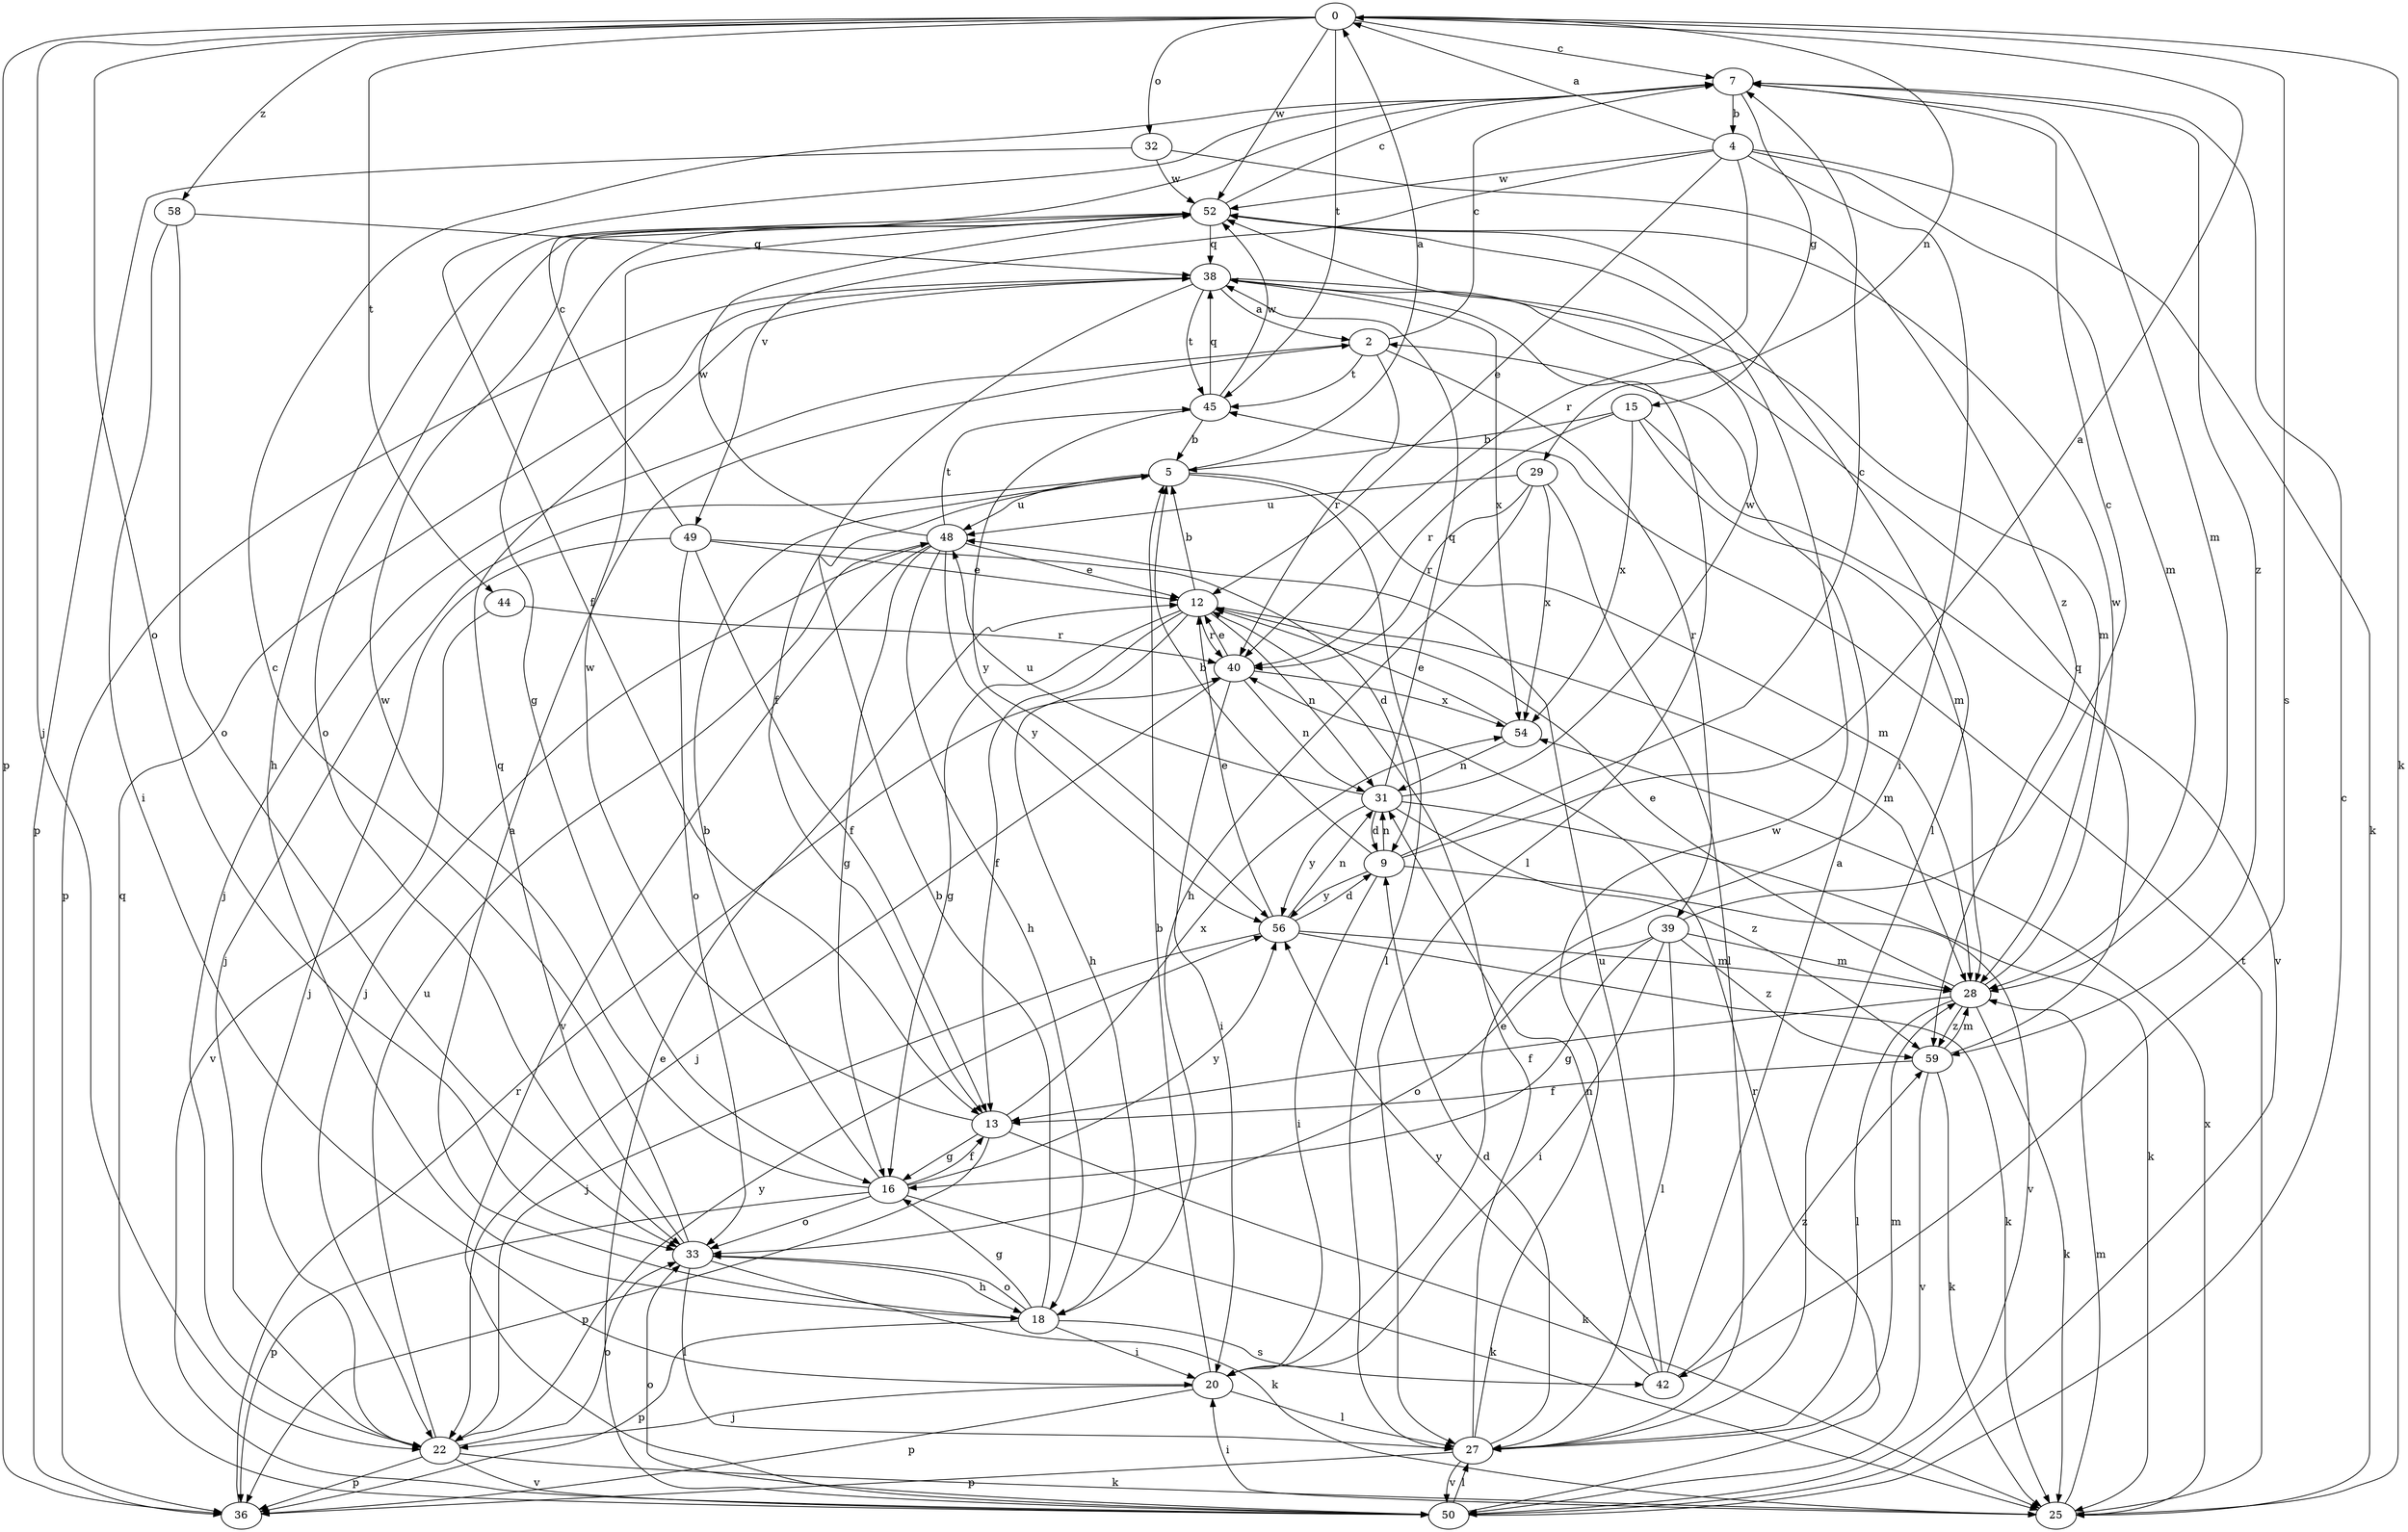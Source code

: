 strict digraph  {
0;
2;
4;
5;
7;
9;
12;
13;
15;
16;
18;
20;
22;
25;
27;
28;
29;
31;
32;
33;
36;
38;
39;
40;
42;
44;
45;
48;
49;
50;
52;
54;
56;
58;
59;
0 -> 7  [label=c];
0 -> 22  [label=j];
0 -> 25  [label=k];
0 -> 29  [label=n];
0 -> 32  [label=o];
0 -> 33  [label=o];
0 -> 36  [label=p];
0 -> 42  [label=s];
0 -> 44  [label=t];
0 -> 45  [label=t];
0 -> 52  [label=w];
0 -> 58  [label=z];
2 -> 7  [label=c];
2 -> 22  [label=j];
2 -> 39  [label=r];
2 -> 40  [label=r];
2 -> 45  [label=t];
4 -> 0  [label=a];
4 -> 12  [label=e];
4 -> 20  [label=i];
4 -> 25  [label=k];
4 -> 28  [label=m];
4 -> 40  [label=r];
4 -> 49  [label=v];
4 -> 52  [label=w];
5 -> 0  [label=a];
5 -> 22  [label=j];
5 -> 27  [label=l];
5 -> 28  [label=m];
5 -> 48  [label=u];
7 -> 4  [label=b];
7 -> 13  [label=f];
7 -> 15  [label=g];
7 -> 28  [label=m];
7 -> 59  [label=z];
9 -> 0  [label=a];
9 -> 5  [label=b];
9 -> 7  [label=c];
9 -> 20  [label=i];
9 -> 31  [label=n];
9 -> 50  [label=v];
9 -> 56  [label=y];
12 -> 5  [label=b];
12 -> 13  [label=f];
12 -> 16  [label=g];
12 -> 18  [label=h];
12 -> 28  [label=m];
12 -> 31  [label=n];
12 -> 40  [label=r];
13 -> 16  [label=g];
13 -> 25  [label=k];
13 -> 36  [label=p];
13 -> 52  [label=w];
13 -> 54  [label=x];
15 -> 5  [label=b];
15 -> 28  [label=m];
15 -> 40  [label=r];
15 -> 50  [label=v];
15 -> 54  [label=x];
16 -> 5  [label=b];
16 -> 13  [label=f];
16 -> 25  [label=k];
16 -> 33  [label=o];
16 -> 36  [label=p];
16 -> 52  [label=w];
16 -> 56  [label=y];
18 -> 2  [label=a];
18 -> 5  [label=b];
18 -> 16  [label=g];
18 -> 20  [label=i];
18 -> 33  [label=o];
18 -> 36  [label=p];
18 -> 42  [label=s];
20 -> 5  [label=b];
20 -> 22  [label=j];
20 -> 27  [label=l];
20 -> 36  [label=p];
22 -> 25  [label=k];
22 -> 33  [label=o];
22 -> 36  [label=p];
22 -> 48  [label=u];
22 -> 50  [label=v];
22 -> 56  [label=y];
25 -> 20  [label=i];
25 -> 28  [label=m];
25 -> 45  [label=t];
25 -> 54  [label=x];
27 -> 9  [label=d];
27 -> 12  [label=e];
27 -> 28  [label=m];
27 -> 36  [label=p];
27 -> 50  [label=v];
27 -> 52  [label=w];
28 -> 12  [label=e];
28 -> 13  [label=f];
28 -> 25  [label=k];
28 -> 27  [label=l];
28 -> 52  [label=w];
28 -> 59  [label=z];
29 -> 18  [label=h];
29 -> 27  [label=l];
29 -> 40  [label=r];
29 -> 48  [label=u];
29 -> 54  [label=x];
31 -> 9  [label=d];
31 -> 25  [label=k];
31 -> 38  [label=q];
31 -> 48  [label=u];
31 -> 52  [label=w];
31 -> 56  [label=y];
31 -> 59  [label=z];
32 -> 36  [label=p];
32 -> 52  [label=w];
32 -> 59  [label=z];
33 -> 7  [label=c];
33 -> 18  [label=h];
33 -> 25  [label=k];
33 -> 27  [label=l];
33 -> 38  [label=q];
36 -> 40  [label=r];
38 -> 2  [label=a];
38 -> 13  [label=f];
38 -> 27  [label=l];
38 -> 28  [label=m];
38 -> 36  [label=p];
38 -> 45  [label=t];
38 -> 54  [label=x];
39 -> 7  [label=c];
39 -> 16  [label=g];
39 -> 20  [label=i];
39 -> 27  [label=l];
39 -> 28  [label=m];
39 -> 33  [label=o];
39 -> 59  [label=z];
40 -> 12  [label=e];
40 -> 20  [label=i];
40 -> 22  [label=j];
40 -> 31  [label=n];
40 -> 54  [label=x];
42 -> 2  [label=a];
42 -> 31  [label=n];
42 -> 48  [label=u];
42 -> 56  [label=y];
42 -> 59  [label=z];
44 -> 40  [label=r];
44 -> 50  [label=v];
45 -> 5  [label=b];
45 -> 38  [label=q];
45 -> 52  [label=w];
45 -> 56  [label=y];
48 -> 12  [label=e];
48 -> 16  [label=g];
48 -> 18  [label=h];
48 -> 22  [label=j];
48 -> 45  [label=t];
48 -> 50  [label=v];
48 -> 52  [label=w];
48 -> 56  [label=y];
49 -> 7  [label=c];
49 -> 9  [label=d];
49 -> 12  [label=e];
49 -> 13  [label=f];
49 -> 22  [label=j];
49 -> 33  [label=o];
50 -> 7  [label=c];
50 -> 12  [label=e];
50 -> 27  [label=l];
50 -> 33  [label=o];
50 -> 38  [label=q];
50 -> 40  [label=r];
52 -> 7  [label=c];
52 -> 16  [label=g];
52 -> 18  [label=h];
52 -> 27  [label=l];
52 -> 33  [label=o];
52 -> 38  [label=q];
54 -> 12  [label=e];
54 -> 31  [label=n];
56 -> 9  [label=d];
56 -> 12  [label=e];
56 -> 22  [label=j];
56 -> 25  [label=k];
56 -> 28  [label=m];
56 -> 31  [label=n];
58 -> 20  [label=i];
58 -> 33  [label=o];
58 -> 38  [label=q];
59 -> 13  [label=f];
59 -> 25  [label=k];
59 -> 28  [label=m];
59 -> 38  [label=q];
59 -> 50  [label=v];
}
